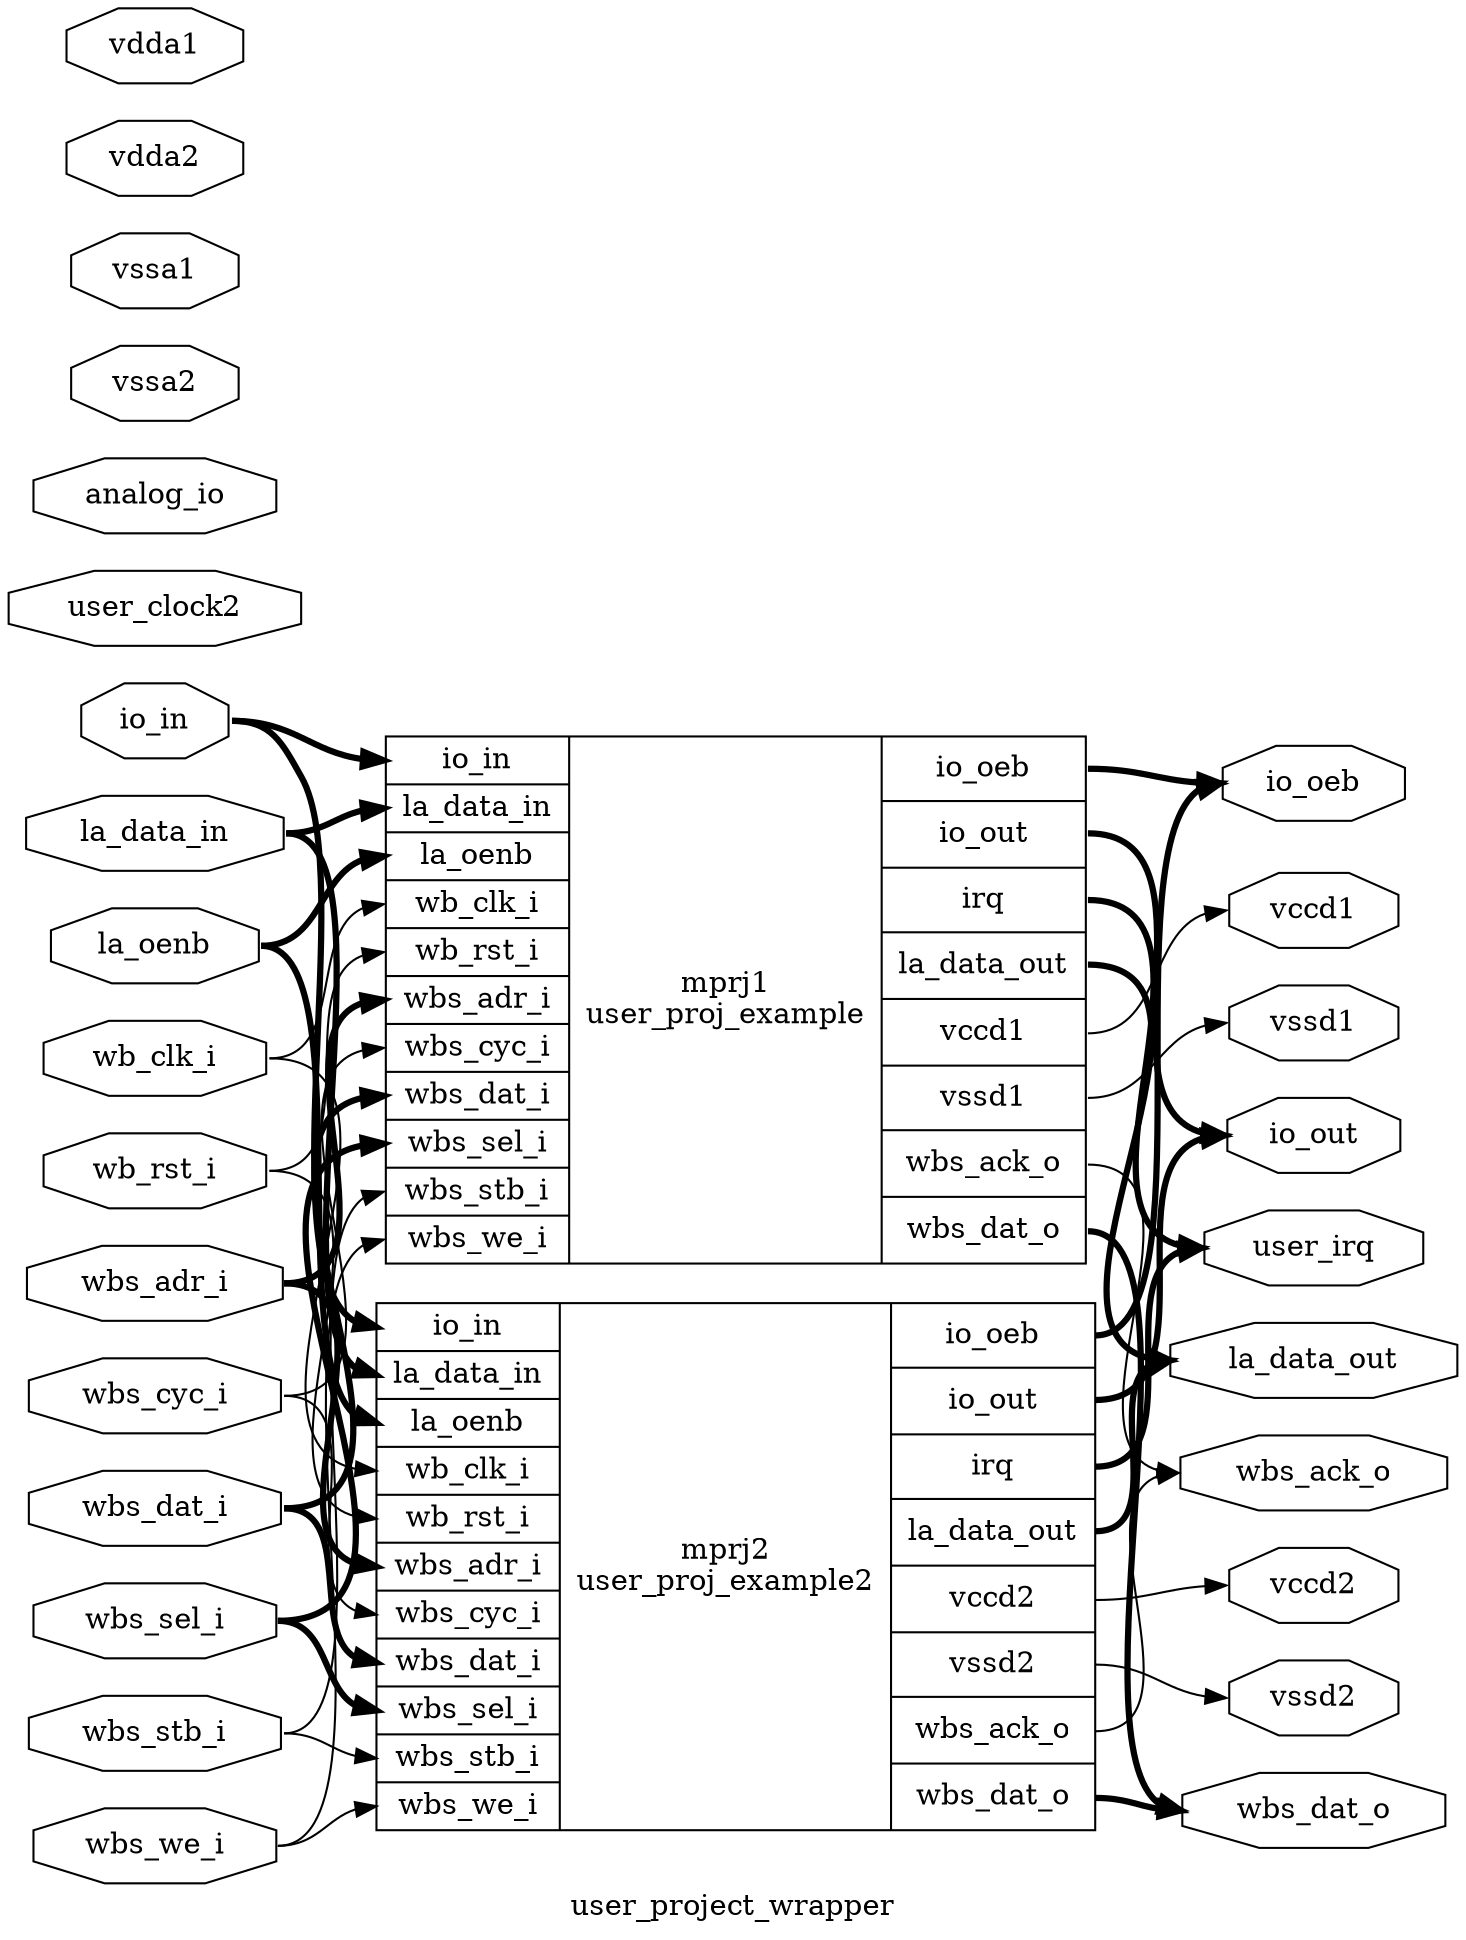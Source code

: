digraph "user_project_wrapper" {
label="user_project_wrapper";
rankdir="LR";
remincross=true;
n1 [ shape=octagon, label="user_irq", color="black", fontcolor="black" ];
n2 [ shape=octagon, label="user_clock2", color="black", fontcolor="black" ];
n3 [ shape=octagon, label="analog_io", color="black", fontcolor="black" ];
n4 [ shape=octagon, label="io_oeb", color="black", fontcolor="black" ];
n5 [ shape=octagon, label="io_out", color="black", fontcolor="black" ];
n6 [ shape=octagon, label="io_in", color="black", fontcolor="black" ];
n7 [ shape=octagon, label="la_oenb", color="black", fontcolor="black" ];
n8 [ shape=octagon, label="la_data_out", color="black", fontcolor="black" ];
n9 [ shape=octagon, label="la_data_in", color="black", fontcolor="black" ];
n10 [ shape=octagon, label="wbs_dat_o", color="black", fontcolor="black" ];
n11 [ shape=octagon, label="wbs_ack_o", color="black", fontcolor="black" ];
n12 [ shape=octagon, label="wbs_adr_i", color="black", fontcolor="black" ];
n13 [ shape=octagon, label="wbs_dat_i", color="black", fontcolor="black" ];
n14 [ shape=octagon, label="wbs_sel_i", color="black", fontcolor="black" ];
n15 [ shape=octagon, label="wbs_we_i", color="black", fontcolor="black" ];
n16 [ shape=octagon, label="wbs_cyc_i", color="black", fontcolor="black" ];
n17 [ shape=octagon, label="wbs_stb_i", color="black", fontcolor="black" ];
n18 [ shape=octagon, label="wb_rst_i", color="black", fontcolor="black" ];
n19 [ shape=octagon, label="wb_clk_i", color="black", fontcolor="black" ];
n20 [ shape=octagon, label="vssd2", color="black", fontcolor="black" ];
n21 [ shape=octagon, label="vssd1", color="black", fontcolor="black" ];
n22 [ shape=octagon, label="vccd2", color="black", fontcolor="black" ];
n23 [ shape=octagon, label="vccd1", color="black", fontcolor="black" ];
n24 [ shape=octagon, label="vssa2", color="black", fontcolor="black" ];
n25 [ shape=octagon, label="vssa1", color="black", fontcolor="black" ];
n26 [ shape=octagon, label="vdda2", color="black", fontcolor="black" ];
n27 [ shape=octagon, label="vdda1", color="black", fontcolor="black" ];
c29 [ shape=record, label="{{<p6> io_in|<p9> la_data_in|<p7> la_oenb|<p19> wb_clk_i|<p18> wb_rst_i|<p12> wbs_adr_i|<p16> wbs_cyc_i|<p13> wbs_dat_i|<p14> wbs_sel_i|<p17> wbs_stb_i|<p15> wbs_we_i}|mprj2\nuser_proj_example2|{<p4> io_oeb|<p5> io_out|<p28> irq|<p8> la_data_out|<p22> vccd2|<p20> vssd2|<p11> wbs_ack_o|<p10> wbs_dat_o}}" ];
c30 [ shape=record, label="{{<p6> io_in|<p9> la_data_in|<p7> la_oenb|<p19> wb_clk_i|<p18> wb_rst_i|<p12> wbs_adr_i|<p16> wbs_cyc_i|<p13> wbs_dat_i|<p14> wbs_sel_i|<p17> wbs_stb_i|<p15> wbs_we_i}|mprj1\nuser_proj_example|{<p4> io_oeb|<p5> io_out|<p28> irq|<p8> la_data_out|<p23> vccd1|<p21> vssd1|<p11> wbs_ack_o|<p10> wbs_dat_o}}" ];
c29:p28:e -> n1:w [color="black", style="setlinewidth(3)", label=""];
c30:p28:e -> n1:w [color="black", style="setlinewidth(3)", label=""];
c29:p10:e -> n10:w [color="black", style="setlinewidth(3)", label=""];
c30:p10:e -> n10:w [color="black", style="setlinewidth(3)", label=""];
c29:p11:e -> n11:w [color="black", label=""];
c30:p11:e -> n11:w [color="black", label=""];
n12:e -> c29:p12:w [color="black", style="setlinewidth(3)", label=""];
n12:e -> c30:p12:w [color="black", style="setlinewidth(3)", label=""];
n13:e -> c29:p13:w [color="black", style="setlinewidth(3)", label=""];
n13:e -> c30:p13:w [color="black", style="setlinewidth(3)", label=""];
n14:e -> c29:p14:w [color="black", style="setlinewidth(3)", label=""];
n14:e -> c30:p14:w [color="black", style="setlinewidth(3)", label=""];
n15:e -> c29:p15:w [color="black", label=""];
n15:e -> c30:p15:w [color="black", label=""];
n16:e -> c29:p16:w [color="black", label=""];
n16:e -> c30:p16:w [color="black", label=""];
n17:e -> c29:p17:w [color="black", label=""];
n17:e -> c30:p17:w [color="black", label=""];
n18:e -> c29:p18:w [color="black", label=""];
n18:e -> c30:p18:w [color="black", label=""];
n19:e -> c29:p19:w [color="black", label=""];
n19:e -> c30:p19:w [color="black", label=""];
c29:p20:e -> n20:w [color="black", label=""];
c30:p21:e -> n21:w [color="black", label=""];
c29:p22:e -> n22:w [color="black", label=""];
c30:p23:e -> n23:w [color="black", label=""];
c29:p4:e -> n4:w [color="black", style="setlinewidth(3)", label=""];
c30:p4:e -> n4:w [color="black", style="setlinewidth(3)", label=""];
c29:p5:e -> n5:w [color="black", style="setlinewidth(3)", label=""];
c30:p5:e -> n5:w [color="black", style="setlinewidth(3)", label=""];
n6:e -> c29:p6:w [color="black", style="setlinewidth(3)", label=""];
n6:e -> c30:p6:w [color="black", style="setlinewidth(3)", label=""];
n7:e -> c29:p7:w [color="black", style="setlinewidth(3)", label=""];
n7:e -> c30:p7:w [color="black", style="setlinewidth(3)", label=""];
c29:p8:e -> n8:w [color="black", style="setlinewidth(3)", label=""];
c30:p8:e -> n8:w [color="black", style="setlinewidth(3)", label=""];
n9:e -> c29:p9:w [color="black", style="setlinewidth(3)", label=""];
n9:e -> c30:p9:w [color="black", style="setlinewidth(3)", label=""];
}
